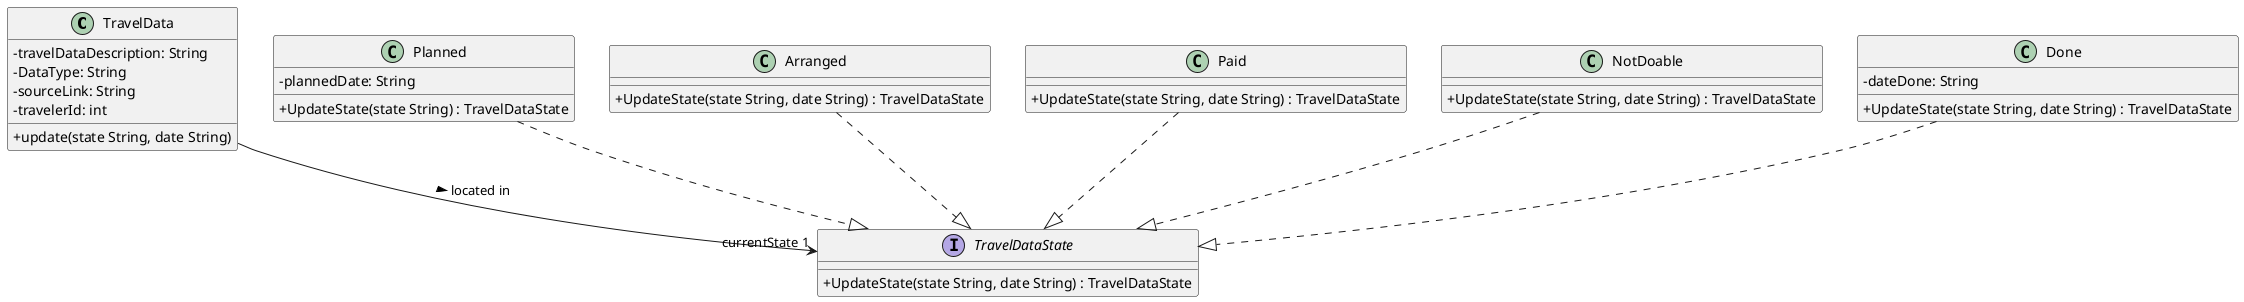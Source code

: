 @startuml
skinparam classAttributeIconSize 0

class TravelData {
    - travelDataDescription: String
    - DataType: String
    - sourceLink: String
    - travelerId: int
    + update(state String, date String)
}

interface TravelDataState {
    +UpdateState(state String, date String) : TravelDataState
}

class Planned {
    - plannedDate: String
    +UpdateState(state String) : TravelDataState
}

class Arranged {
    +UpdateState(state String, date String) : TravelDataState
}

class Paid {
    +UpdateState(state String, date String) : TravelDataState
}

class NotDoable {
    +UpdateState(state String, date String) : TravelDataState
}

class Done {
    - dateDone: String
    +UpdateState(state String, date String) : TravelDataState
}

TravelData --> "currentState 1" TravelDataState: located in >
Arranged ..|> TravelDataState
Paid ..|> TravelDataState
Planned ..|> TravelDataState
Done ..|> TravelDataState
NotDoable ..|> TravelDataState

@enduml
